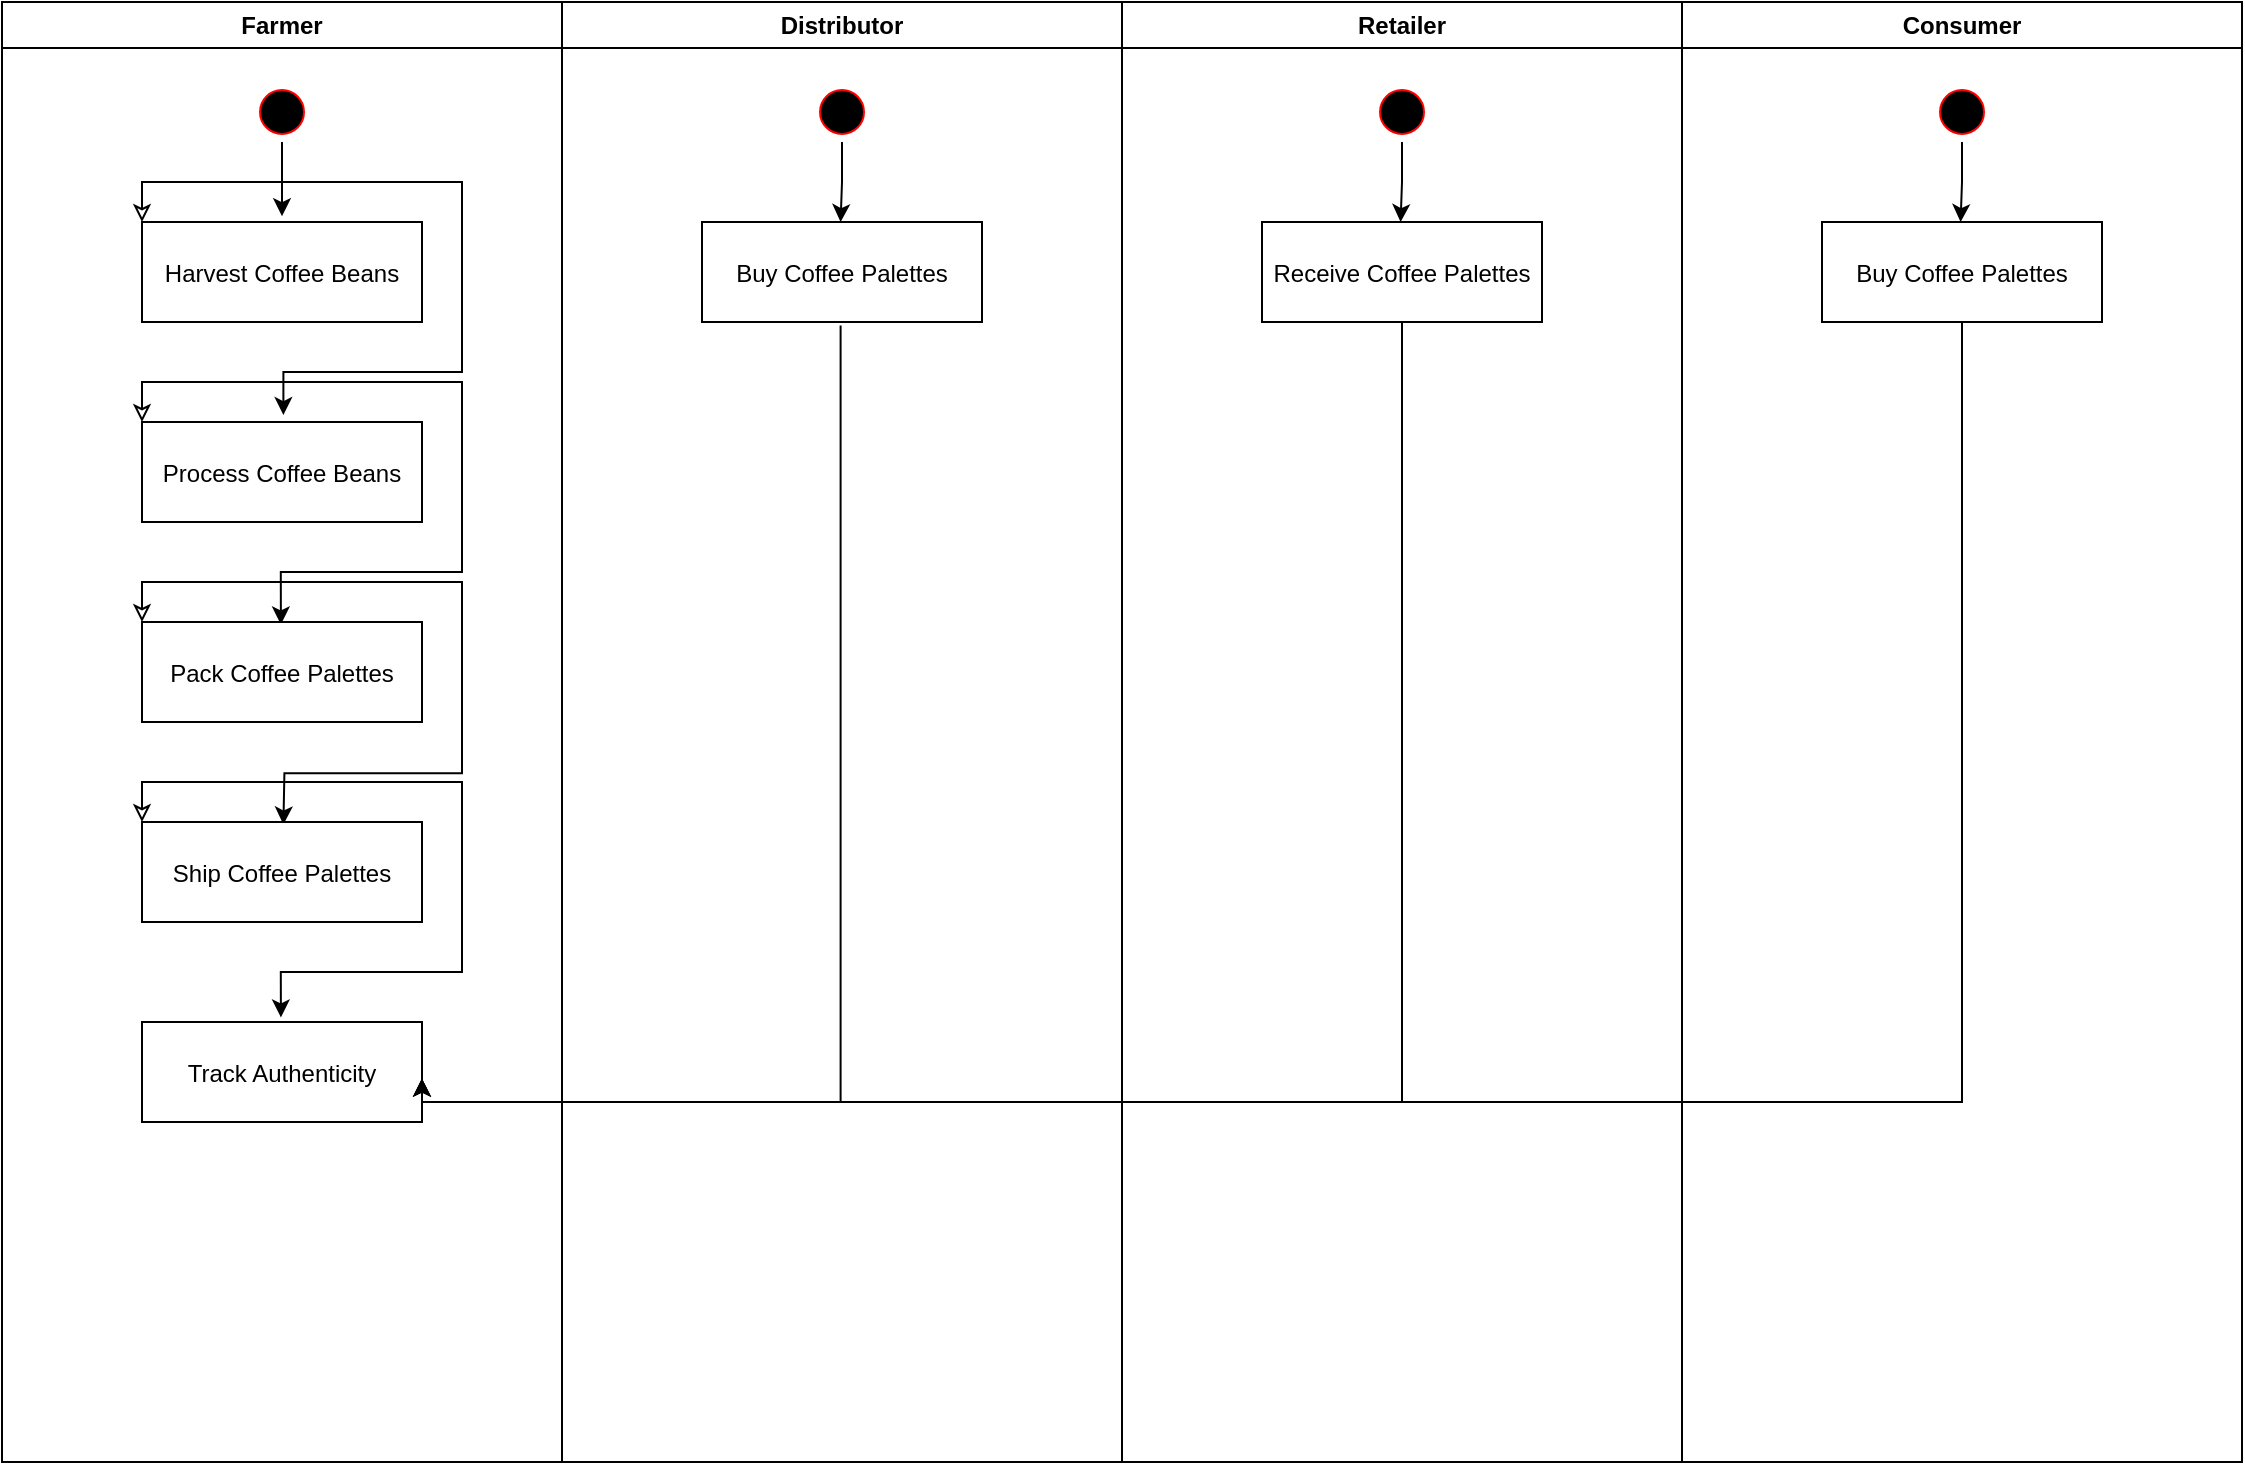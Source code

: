 <mxfile version="20.2.3" type="device"><diagram name="Page-1" id="e7e014a7-5840-1c2e-5031-d8a46d1fe8dd"><mxGraphModel dx="1413" dy="887" grid="1" gridSize="10" guides="1" tooltips="1" connect="1" arrows="1" fold="1" page="1" pageScale="1" pageWidth="1169" pageHeight="826" background="none" math="0" shadow="0"><root><mxCell id="0"/><mxCell id="1" parent="0"/><mxCell id="2" value="Farmer" style="swimlane;whiteSpace=wrap" parent="1" vertex="1"><mxGeometry x="24" y="70" width="280" height="730" as="geometry"/></mxCell><mxCell id="luWD0yev2e9xlwk5U4g3-53" style="edgeStyle=orthogonalEdgeStyle;rounded=0;orthogonalLoop=1;jettySize=auto;html=1;exitX=0.5;exitY=1;exitDx=0;exitDy=0;entryX=0.5;entryY=-0.058;entryDx=0;entryDy=0;entryPerimeter=0;" edge="1" parent="2" source="5" target="7"><mxGeometry relative="1" as="geometry"/></mxCell><mxCell id="5" value="" style="ellipse;shape=startState;fillColor=#000000;strokeColor=#ff0000;" parent="2" vertex="1"><mxGeometry x="125" y="40" width="30" height="30" as="geometry"/></mxCell><mxCell id="luWD0yev2e9xlwk5U4g3-58" style="edgeStyle=orthogonalEdgeStyle;rounded=0;orthogonalLoop=1;jettySize=auto;html=1;exitX=0;exitY=0;exitDx=0;exitDy=0;entryX=0.505;entryY=-0.069;entryDx=0;entryDy=0;entryPerimeter=0;startArrow=classic;startFill=0;" edge="1" parent="2" source="7" target="8"><mxGeometry relative="1" as="geometry"/></mxCell><mxCell id="7" value="Harvest Coffee Beans" style="" parent="2" vertex="1"><mxGeometry x="70" y="110" width="140" height="50" as="geometry"/></mxCell><mxCell id="luWD0yev2e9xlwk5U4g3-59" style="edgeStyle=orthogonalEdgeStyle;rounded=0;orthogonalLoop=1;jettySize=auto;html=1;exitX=0;exitY=0;exitDx=0;exitDy=0;entryX=0.496;entryY=0.025;entryDx=0;entryDy=0;entryPerimeter=0;startArrow=classic;startFill=0;" edge="1" parent="2" source="8" target="10"><mxGeometry relative="1" as="geometry"/></mxCell><mxCell id="8" value="Process Coffee Beans" style="" parent="2" vertex="1"><mxGeometry x="70" y="210" width="140" height="50" as="geometry"/></mxCell><mxCell id="luWD0yev2e9xlwk5U4g3-60" style="edgeStyle=orthogonalEdgeStyle;rounded=0;orthogonalLoop=1;jettySize=auto;html=1;exitX=0;exitY=0;exitDx=0;exitDy=0;entryX=0.505;entryY=0.025;entryDx=0;entryDy=0;entryPerimeter=0;startArrow=classic;startFill=0;" edge="1" parent="2" source="10"><mxGeometry relative="1" as="geometry"><mxPoint x="140.7" y="411.25" as="targetPoint"/></mxGeometry></mxCell><mxCell id="10" value="Pack Coffee Palettes" style="" parent="2" vertex="1"><mxGeometry x="70" y="310" width="140" height="50" as="geometry"/></mxCell><mxCell id="luWD0yev2e9xlwk5U4g3-62" style="edgeStyle=orthogonalEdgeStyle;rounded=0;orthogonalLoop=1;jettySize=auto;html=1;exitX=0;exitY=0;exitDx=0;exitDy=0;entryX=0.496;entryY=-0.046;entryDx=0;entryDy=0;entryPerimeter=0;startArrow=classic;startFill=0;" edge="1" parent="2" source="luWD0yev2e9xlwk5U4g3-48" target="luWD0yev2e9xlwk5U4g3-50"><mxGeometry relative="1" as="geometry"/></mxCell><mxCell id="luWD0yev2e9xlwk5U4g3-48" value="Ship Coffee Palettes" style="" vertex="1" parent="2"><mxGeometry x="70" y="410" width="140" height="50" as="geometry"/></mxCell><mxCell id="luWD0yev2e9xlwk5U4g3-50" value="Track Authenticity" style="" vertex="1" parent="2"><mxGeometry x="70" y="510" width="140" height="50" as="geometry"/></mxCell><mxCell id="3" value="Distributor" style="swimlane;whiteSpace=wrap" parent="1" vertex="1"><mxGeometry x="304" y="70" width="280" height="730" as="geometry"/></mxCell><mxCell id="luWD0yev2e9xlwk5U4g3-66" style="edgeStyle=orthogonalEdgeStyle;rounded=0;orthogonalLoop=1;jettySize=auto;html=1;exitX=0.5;exitY=1;exitDx=0;exitDy=0;entryX=0.495;entryY=0.001;entryDx=0;entryDy=0;entryPerimeter=0;startArrow=none;startFill=0;" edge="1" parent="3" source="13" target="15"><mxGeometry relative="1" as="geometry"/></mxCell><mxCell id="13" value="" style="ellipse;shape=startState;fillColor=#000000;strokeColor=#ff0000;" parent="3" vertex="1"><mxGeometry x="125" y="40" width="30" height="30" as="geometry"/></mxCell><mxCell id="15" value="Buy Coffee Palettes" style="" parent="3" vertex="1"><mxGeometry x="70" y="110" width="140" height="50" as="geometry"/></mxCell><mxCell id="4" value="Retailer" style="swimlane;whiteSpace=wrap" parent="1" vertex="1"><mxGeometry x="584" y="70" width="280" height="730" as="geometry"/></mxCell><mxCell id="luWD0yev2e9xlwk5U4g3-70" value="" style="ellipse;shape=startState;fillColor=#000000;strokeColor=#ff0000;" vertex="1" parent="4"><mxGeometry x="125" y="40" width="30" height="30" as="geometry"/></mxCell><mxCell id="luWD0yev2e9xlwk5U4g3-71" value="Receive Coffee Palettes" style="" vertex="1" parent="4"><mxGeometry x="70" y="110" width="140" height="50" as="geometry"/></mxCell><mxCell id="luWD0yev2e9xlwk5U4g3-69" style="edgeStyle=orthogonalEdgeStyle;rounded=0;orthogonalLoop=1;jettySize=auto;html=1;exitX=0.5;exitY=1;exitDx=0;exitDy=0;entryX=0.495;entryY=0.001;entryDx=0;entryDy=0;entryPerimeter=0;startArrow=none;startFill=0;" edge="1" parent="4" source="luWD0yev2e9xlwk5U4g3-70" target="luWD0yev2e9xlwk5U4g3-71"><mxGeometry relative="1" as="geometry"/></mxCell><mxCell id="luWD0yev2e9xlwk5U4g3-41" value="Consumer" style="swimlane;whiteSpace=wrap" vertex="1" parent="1"><mxGeometry x="864" y="70" width="280" height="730" as="geometry"/></mxCell><mxCell id="luWD0yev2e9xlwk5U4g3-73" value="" style="ellipse;shape=startState;fillColor=#000000;strokeColor=#ff0000;" vertex="1" parent="luWD0yev2e9xlwk5U4g3-41"><mxGeometry x="125" y="40" width="30" height="30" as="geometry"/></mxCell><mxCell id="luWD0yev2e9xlwk5U4g3-74" value="Buy Coffee Palettes" style="" vertex="1" parent="luWD0yev2e9xlwk5U4g3-41"><mxGeometry x="70" y="110" width="140" height="50" as="geometry"/></mxCell><mxCell id="luWD0yev2e9xlwk5U4g3-75" style="edgeStyle=orthogonalEdgeStyle;rounded=0;orthogonalLoop=1;jettySize=auto;html=1;exitX=0.5;exitY=1;exitDx=0;exitDy=0;entryX=0.495;entryY=0.001;entryDx=0;entryDy=0;entryPerimeter=0;startArrow=none;startFill=0;" edge="1" parent="luWD0yev2e9xlwk5U4g3-41" source="luWD0yev2e9xlwk5U4g3-73" target="luWD0yev2e9xlwk5U4g3-74"><mxGeometry relative="1" as="geometry"/></mxCell><mxCell id="luWD0yev2e9xlwk5U4g3-64" style="edgeStyle=orthogonalEdgeStyle;rounded=0;orthogonalLoop=1;jettySize=auto;html=1;exitX=0.495;exitY=1.036;exitDx=0;exitDy=0;entryX=1;entryY=0.566;entryDx=0;entryDy=0;entryPerimeter=0;startArrow=none;startFill=0;exitPerimeter=0;" edge="1" parent="1" source="15" target="luWD0yev2e9xlwk5U4g3-50"><mxGeometry relative="1" as="geometry"><Array as="points"><mxPoint x="443" y="620"/><mxPoint x="234" y="620"/></Array></mxGeometry></mxCell><mxCell id="luWD0yev2e9xlwk5U4g3-72" style="edgeStyle=orthogonalEdgeStyle;rounded=0;orthogonalLoop=1;jettySize=auto;html=1;entryX=1;entryY=0.566;entryDx=0;entryDy=0;entryPerimeter=0;startArrow=none;startFill=0;" edge="1" parent="1" target="luWD0yev2e9xlwk5U4g3-50"><mxGeometry relative="1" as="geometry"><mxPoint x="724" y="230" as="sourcePoint"/><Array as="points"><mxPoint x="724" y="620"/><mxPoint x="234" y="620"/></Array></mxGeometry></mxCell><mxCell id="luWD0yev2e9xlwk5U4g3-76" style="edgeStyle=orthogonalEdgeStyle;rounded=0;orthogonalLoop=1;jettySize=auto;html=1;entryX=1;entryY=0.566;entryDx=0;entryDy=0;entryPerimeter=0;startArrow=none;startFill=0;" edge="1" parent="1" target="luWD0yev2e9xlwk5U4g3-50"><mxGeometry relative="1" as="geometry"><mxPoint x="1004" y="230" as="sourcePoint"/><Array as="points"><mxPoint x="1004" y="620"/><mxPoint x="234" y="620"/></Array></mxGeometry></mxCell></root></mxGraphModel></diagram></mxfile>